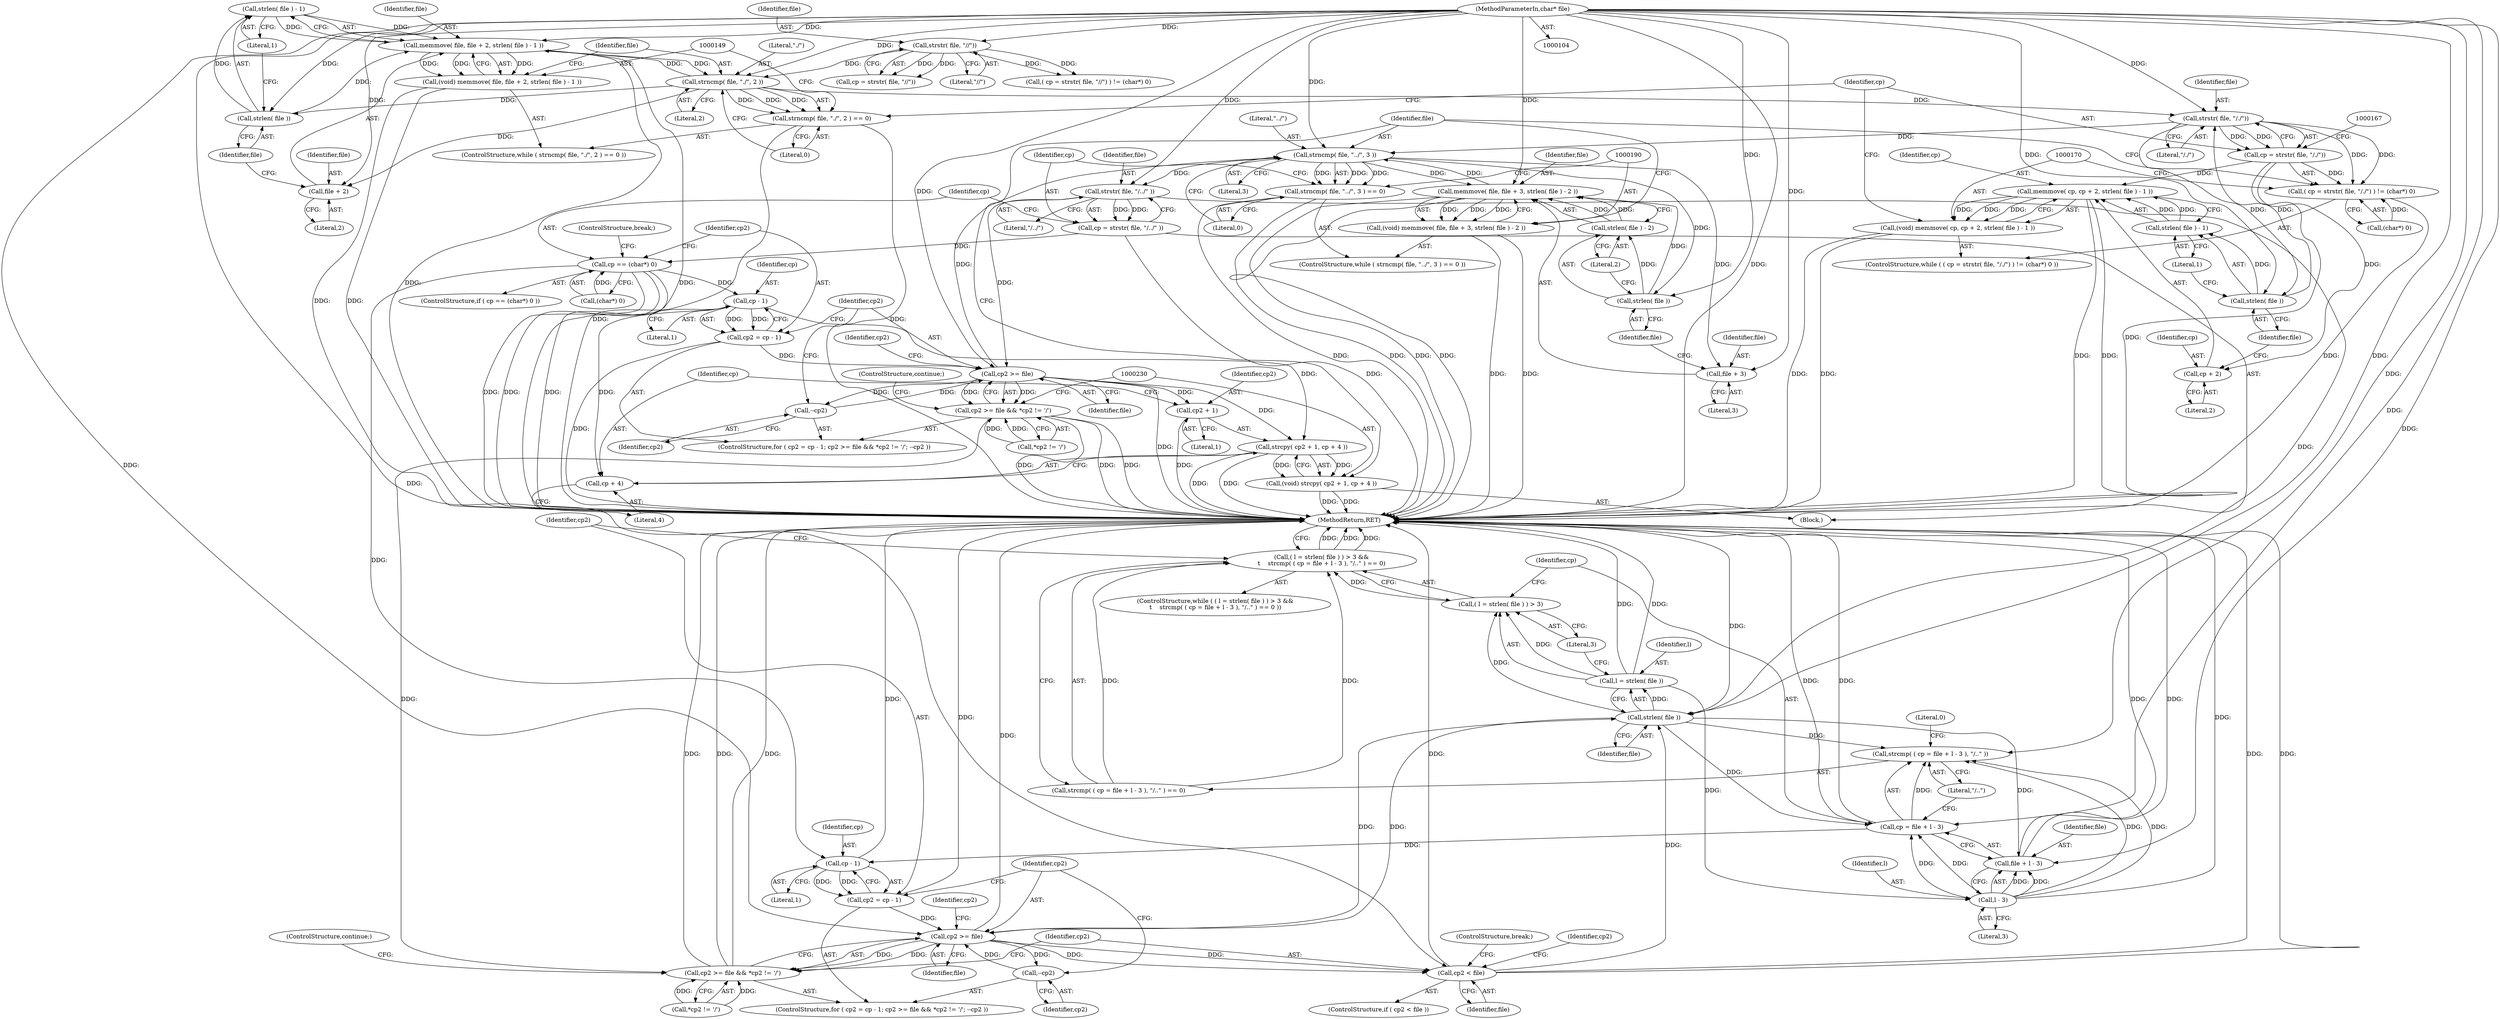 digraph "1_sthttpd_c0dc63a49d8605649f1d8e4a96c9b468b0bff660@API" {
"1000155" [label="(Call,strlen( file ) - 1)"];
"1000156" [label="(Call,strlen( file ))"];
"1000105" [label="(MethodParameterIn,char* file)"];
"1000143" [label="(Call,strncmp( file, \"./\", 2 ))"];
"1000150" [label="(Call,memmove( file, file + 2, strlen( file ) - 1 ))"];
"1000155" [label="(Call,strlen( file ) - 1)"];
"1000114" [label="(Call,strstr( file, \"//\"))"];
"1000142" [label="(Call,strncmp( file, \"./\", 2 ) == 0)"];
"1000152" [label="(Call,file + 2)"];
"1000163" [label="(Call,strstr( file, \"/./\"))"];
"1000160" [label="(Call,( cp = strstr( file, \"/./\") ) != (char*) 0)"];
"1000161" [label="(Call,cp = strstr( file, \"/./\"))"];
"1000171" [label="(Call,memmove( cp, cp + 2, strlen( file ) - 1 ))"];
"1000169" [label="(Call,(void) memmove( cp, cp + 2, strlen( file ) - 1 ))"];
"1000173" [label="(Call,cp + 2)"];
"1000177" [label="(Call,strlen( file ))"];
"1000176" [label="(Call,strlen( file ) - 1)"];
"1000184" [label="(Call,strncmp( file, \"../\", 3 ))"];
"1000183" [label="(Call,strncmp( file, \"../\", 3 ) == 0)"];
"1000191" [label="(Call,memmove( file, file + 3, strlen( file ) - 2 ))"];
"1000189" [label="(Call,(void) memmove( file, file + 3, strlen( file ) - 2 ))"];
"1000193" [label="(Call,file + 3)"];
"1000197" [label="(Call,strlen( file ))"];
"1000196" [label="(Call,strlen( file ) - 2)"];
"1000202" [label="(Call,strstr( file, \"/../\" ))"];
"1000200" [label="(Call,cp = strstr( file, \"/../\" ))"];
"1000206" [label="(Call,cp == (char*) 0)"];
"1000215" [label="(Call,cp - 1)"];
"1000213" [label="(Call,cp2 = cp - 1)"];
"1000219" [label="(Call,cp2 >= file)"];
"1000218" [label="(Call,cp2 >= file && *cp2 != '/')"];
"1000264" [label="(Call,cp2 >= file && *cp2 != '/')"];
"1000226" [label="(Call,--cp2)"];
"1000231" [label="(Call,strcpy( cp2 + 1, cp + 4 ))"];
"1000229" [label="(Call,(void) strcpy( cp2 + 1, cp + 4 ))"];
"1000232" [label="(Call,cp2 + 1)"];
"1000235" [label="(Call,cp + 4)"];
"1000261" [label="(Call,cp - 1)"];
"1000259" [label="(Call,cp2 = cp - 1)"];
"1000265" [label="(Call,cp2 >= file)"];
"1000243" [label="(Call,strlen( file ))"];
"1000240" [label="(Call,( l = strlen( file ) ) > 3)"];
"1000239" [label="(Call,( l = strlen( file ) ) > 3 &&\n\t    strcmp( ( cp = file + l - 3 ), \"/..\" ) == 0)"];
"1000241" [label="(Call,l = strlen( file ))"];
"1000252" [label="(Call,l - 3)"];
"1000247" [label="(Call,strcmp( ( cp = file + l - 3 ), \"/..\" ))"];
"1000248" [label="(Call,cp = file + l - 3)"];
"1000250" [label="(Call,file + l - 3)"];
"1000272" [label="(Call,--cp2)"];
"1000276" [label="(Call,cp2 < file)"];
"1000148" [label="(Call,(void) memmove( file, file + 2, strlen( file ) - 1 ))"];
"1000182" [label="(ControlStructure,while ( strncmp( file, \"../\", 3 ) == 0 ))"];
"1000242" [label="(Identifier,l)"];
"1000243" [label="(Call,strlen( file ))"];
"1000220" [label="(Identifier,cp2)"];
"1000258" [label="(ControlStructure,for ( cp2 = cp - 1; cp2 >= file && *cp2 != '/'; --cp2 ))"];
"1000151" [label="(Identifier,file)"];
"1000186" [label="(Literal,\"../\")"];
"1000232" [label="(Call,cp2 + 1)"];
"1000273" [label="(Identifier,cp2)"];
"1000212" [label="(ControlStructure,for ( cp2 = cp - 1; cp2 >= file && *cp2 != '/'; --cp2 ))"];
"1000270" [label="(Identifier,cp2)"];
"1000277" [label="(Identifier,cp2)"];
"1000141" [label="(ControlStructure,while ( strncmp( file, \"./\", 2 ) == 0 ))"];
"1000213" [label="(Call,cp2 = cp - 1)"];
"1000219" [label="(Call,cp2 >= file)"];
"1000156" [label="(Call,strlen( file ))"];
"1000146" [label="(Literal,2)"];
"1000211" [label="(ControlStructure,break;)"];
"1000178" [label="(Identifier,file)"];
"1000217" [label="(Literal,1)"];
"1000240" [label="(Call,( l = strlen( file ) ) > 3)"];
"1000162" [label="(Identifier,cp)"];
"1000265" [label="(Call,cp2 >= file)"];
"1000228" [label="(ControlStructure,continue;)"];
"1000275" [label="(ControlStructure,if ( cp2 < file ))"];
"1000233" [label="(Identifier,cp2)"];
"1000116" [label="(Literal,\"//\")"];
"1000241" [label="(Call,l = strlen( file ))"];
"1000195" [label="(Literal,3)"];
"1000115" [label="(Identifier,file)"];
"1000154" [label="(Literal,2)"];
"1000179" [label="(Literal,1)"];
"1000176" [label="(Call,strlen( file ) - 1)"];
"1000114" [label="(Call,strstr( file, \"//\"))"];
"1000145" [label="(Literal,\"./\")"];
"1000234" [label="(Literal,1)"];
"1000236" [label="(Identifier,cp)"];
"1000227" [label="(Identifier,cp2)"];
"1000144" [label="(Identifier,file)"];
"1000247" [label="(Call,strcmp( ( cp = file + l - 3 ), \"/..\" ))"];
"1000177" [label="(Call,strlen( file ))"];
"1000143" [label="(Call,strncmp( file, \"./\", 2 ))"];
"1000252" [label="(Call,l - 3)"];
"1000256" [label="(Literal,0)"];
"1000215" [label="(Call,cp - 1)"];
"1000205" [label="(ControlStructure,if ( cp == (char*) 0 ))"];
"1000206" [label="(Call,cp == (char*) 0)"];
"1000248" [label="(Call,cp = file + l - 3)"];
"1000171" [label="(Call,memmove( cp, cp + 2, strlen( file ) - 1 ))"];
"1000189" [label="(Call,(void) memmove( file, file + 3, strlen( file ) - 2 ))"];
"1000251" [label="(Identifier,file)"];
"1000161" [label="(Call,cp = strstr( file, \"/./\"))"];
"1000142" [label="(Call,strncmp( file, \"./\", 2 ) == 0)"];
"1000164" [label="(Identifier,file)"];
"1000160" [label="(Call,( cp = strstr( file, \"/./\") ) != (char*) 0)"];
"1000169" [label="(Call,(void) memmove( cp, cp + 2, strlen( file ) - 1 ))"];
"1000216" [label="(Identifier,cp)"];
"1000200" [label="(Call,cp = strstr( file, \"/../\" ))"];
"1000264" [label="(Call,cp2 >= file && *cp2 != '/')"];
"1000245" [label="(Literal,3)"];
"1000244" [label="(Identifier,file)"];
"1000272" [label="(Call,--cp2)"];
"1000226" [label="(Call,--cp2)"];
"1000263" [label="(Literal,1)"];
"1000192" [label="(Identifier,file)"];
"1000260" [label="(Identifier,cp2)"];
"1000231" [label="(Call,strcpy( cp2 + 1, cp + 4 ))"];
"1000279" [label="(ControlStructure,break;)"];
"1000175" [label="(Literal,2)"];
"1000250" [label="(Call,file + l - 3)"];
"1000224" [label="(Identifier,cp2)"];
"1000222" [label="(Call,*cp2 != '/')"];
"1000249" [label="(Identifier,cp)"];
"1000157" [label="(Identifier,file)"];
"1000155" [label="(Call,strlen( file ) - 1)"];
"1000111" [label="(Call,( cp = strstr( file, \"//\") ) != (char*) 0)"];
"1000204" [label="(Literal,\"/../\")"];
"1000148" [label="(Call,(void) memmove( file, file + 2, strlen( file ) - 1 ))"];
"1000147" [label="(Literal,0)"];
"1000183" [label="(Call,strncmp( file, \"../\", 3 ) == 0)"];
"1000153" [label="(Identifier,file)"];
"1000282" [label="(Identifier,cp2)"];
"1000253" [label="(Identifier,l)"];
"1000268" [label="(Call,*cp2 != '/')"];
"1000274" [label="(ControlStructure,continue;)"];
"1000152" [label="(Call,file + 2)"];
"1000174" [label="(Identifier,cp)"];
"1000276" [label="(Call,cp2 < file)"];
"1000150" [label="(Call,memmove( file, file + 2, strlen( file ) - 1 ))"];
"1000105" [label="(MethodParameterIn,char* file)"];
"1000259" [label="(Call,cp2 = cp - 1)"];
"1000158" [label="(Literal,1)"];
"1000208" [label="(Call,(char*) 0)"];
"1000262" [label="(Identifier,cp)"];
"1000254" [label="(Literal,3)"];
"1000278" [label="(Identifier,file)"];
"1000197" [label="(Call,strlen( file ))"];
"1000166" [label="(Call,(char*) 0)"];
"1000188" [label="(Literal,0)"];
"1000198" [label="(Identifier,file)"];
"1000196" [label="(Call,strlen( file ) - 2)"];
"1000221" [label="(Identifier,file)"];
"1000267" [label="(Identifier,file)"];
"1000246" [label="(Call,strcmp( ( cp = file + l - 3 ), \"/..\" ) == 0)"];
"1000191" [label="(Call,memmove( file, file + 3, strlen( file ) - 2 ))"];
"1000194" [label="(Identifier,file)"];
"1000284" [label="(MethodReturn,RET)"];
"1000165" [label="(Literal,\"/./\")"];
"1000184" [label="(Call,strncmp( file, \"../\", 3 ))"];
"1000214" [label="(Identifier,cp2)"];
"1000203" [label="(Identifier,file)"];
"1000237" [label="(Literal,4)"];
"1000229" [label="(Call,(void) strcpy( cp2 + 1, cp + 4 ))"];
"1000266" [label="(Identifier,cp2)"];
"1000207" [label="(Identifier,cp)"];
"1000159" [label="(ControlStructure,while ( ( cp = strstr( file, \"/./\") ) != (char*) 0 ))"];
"1000187" [label="(Literal,3)"];
"1000112" [label="(Call,cp = strstr( file, \"//\"))"];
"1000255" [label="(Literal,\"/..\")"];
"1000163" [label="(Call,strstr( file, \"/./\"))"];
"1000235" [label="(Call,cp + 4)"];
"1000202" [label="(Call,strstr( file, \"/../\" ))"];
"1000238" [label="(ControlStructure,while ( ( l = strlen( file ) ) > 3 &&\n\t    strcmp( ( cp = file + l - 3 ), \"/..\" ) == 0 ))"];
"1000201" [label="(Identifier,cp)"];
"1000261" [label="(Call,cp - 1)"];
"1000173" [label="(Call,cp + 2)"];
"1000218" [label="(Call,cp2 >= file && *cp2 != '/')"];
"1000172" [label="(Identifier,cp)"];
"1000185" [label="(Identifier,file)"];
"1000199" [label="(Literal,2)"];
"1000193" [label="(Call,file + 3)"];
"1000239" [label="(Call,( l = strlen( file ) ) > 3 &&\n\t    strcmp( ( cp = file + l - 3 ), \"/..\" ) == 0)"];
"1000181" [label="(Block,)"];
"1000155" -> "1000150"  [label="AST: "];
"1000155" -> "1000158"  [label="CFG: "];
"1000156" -> "1000155"  [label="AST: "];
"1000158" -> "1000155"  [label="AST: "];
"1000150" -> "1000155"  [label="CFG: "];
"1000155" -> "1000150"  [label="DDG: "];
"1000155" -> "1000150"  [label="DDG: "];
"1000156" -> "1000155"  [label="DDG: "];
"1000156" -> "1000157"  [label="CFG: "];
"1000157" -> "1000156"  [label="AST: "];
"1000158" -> "1000156"  [label="CFG: "];
"1000156" -> "1000150"  [label="DDG: "];
"1000105" -> "1000156"  [label="DDG: "];
"1000143" -> "1000156"  [label="DDG: "];
"1000105" -> "1000104"  [label="AST: "];
"1000105" -> "1000284"  [label="DDG: "];
"1000105" -> "1000114"  [label="DDG: "];
"1000105" -> "1000143"  [label="DDG: "];
"1000105" -> "1000150"  [label="DDG: "];
"1000105" -> "1000152"  [label="DDG: "];
"1000105" -> "1000163"  [label="DDG: "];
"1000105" -> "1000177"  [label="DDG: "];
"1000105" -> "1000184"  [label="DDG: "];
"1000105" -> "1000191"  [label="DDG: "];
"1000105" -> "1000193"  [label="DDG: "];
"1000105" -> "1000197"  [label="DDG: "];
"1000105" -> "1000202"  [label="DDG: "];
"1000105" -> "1000219"  [label="DDG: "];
"1000105" -> "1000243"  [label="DDG: "];
"1000105" -> "1000247"  [label="DDG: "];
"1000105" -> "1000248"  [label="DDG: "];
"1000105" -> "1000250"  [label="DDG: "];
"1000105" -> "1000265"  [label="DDG: "];
"1000105" -> "1000276"  [label="DDG: "];
"1000143" -> "1000142"  [label="AST: "];
"1000143" -> "1000146"  [label="CFG: "];
"1000144" -> "1000143"  [label="AST: "];
"1000145" -> "1000143"  [label="AST: "];
"1000146" -> "1000143"  [label="AST: "];
"1000147" -> "1000143"  [label="CFG: "];
"1000143" -> "1000142"  [label="DDG: "];
"1000143" -> "1000142"  [label="DDG: "];
"1000143" -> "1000142"  [label="DDG: "];
"1000150" -> "1000143"  [label="DDG: "];
"1000114" -> "1000143"  [label="DDG: "];
"1000143" -> "1000150"  [label="DDG: "];
"1000143" -> "1000152"  [label="DDG: "];
"1000143" -> "1000163"  [label="DDG: "];
"1000150" -> "1000148"  [label="AST: "];
"1000151" -> "1000150"  [label="AST: "];
"1000152" -> "1000150"  [label="AST: "];
"1000148" -> "1000150"  [label="CFG: "];
"1000150" -> "1000284"  [label="DDG: "];
"1000150" -> "1000284"  [label="DDG: "];
"1000150" -> "1000148"  [label="DDG: "];
"1000150" -> "1000148"  [label="DDG: "];
"1000150" -> "1000148"  [label="DDG: "];
"1000114" -> "1000112"  [label="AST: "];
"1000114" -> "1000116"  [label="CFG: "];
"1000115" -> "1000114"  [label="AST: "];
"1000116" -> "1000114"  [label="AST: "];
"1000112" -> "1000114"  [label="CFG: "];
"1000114" -> "1000111"  [label="DDG: "];
"1000114" -> "1000111"  [label="DDG: "];
"1000114" -> "1000112"  [label="DDG: "];
"1000114" -> "1000112"  [label="DDG: "];
"1000142" -> "1000141"  [label="AST: "];
"1000142" -> "1000147"  [label="CFG: "];
"1000147" -> "1000142"  [label="AST: "];
"1000149" -> "1000142"  [label="CFG: "];
"1000162" -> "1000142"  [label="CFG: "];
"1000142" -> "1000284"  [label="DDG: "];
"1000142" -> "1000284"  [label="DDG: "];
"1000152" -> "1000154"  [label="CFG: "];
"1000153" -> "1000152"  [label="AST: "];
"1000154" -> "1000152"  [label="AST: "];
"1000157" -> "1000152"  [label="CFG: "];
"1000163" -> "1000161"  [label="AST: "];
"1000163" -> "1000165"  [label="CFG: "];
"1000164" -> "1000163"  [label="AST: "];
"1000165" -> "1000163"  [label="AST: "];
"1000161" -> "1000163"  [label="CFG: "];
"1000163" -> "1000160"  [label="DDG: "];
"1000163" -> "1000160"  [label="DDG: "];
"1000163" -> "1000161"  [label="DDG: "];
"1000163" -> "1000161"  [label="DDG: "];
"1000177" -> "1000163"  [label="DDG: "];
"1000163" -> "1000177"  [label="DDG: "];
"1000163" -> "1000184"  [label="DDG: "];
"1000160" -> "1000159"  [label="AST: "];
"1000160" -> "1000166"  [label="CFG: "];
"1000161" -> "1000160"  [label="AST: "];
"1000166" -> "1000160"  [label="AST: "];
"1000170" -> "1000160"  [label="CFG: "];
"1000185" -> "1000160"  [label="CFG: "];
"1000160" -> "1000284"  [label="DDG: "];
"1000161" -> "1000160"  [label="DDG: "];
"1000166" -> "1000160"  [label="DDG: "];
"1000162" -> "1000161"  [label="AST: "];
"1000167" -> "1000161"  [label="CFG: "];
"1000161" -> "1000284"  [label="DDG: "];
"1000161" -> "1000171"  [label="DDG: "];
"1000161" -> "1000173"  [label="DDG: "];
"1000171" -> "1000169"  [label="AST: "];
"1000171" -> "1000176"  [label="CFG: "];
"1000172" -> "1000171"  [label="AST: "];
"1000173" -> "1000171"  [label="AST: "];
"1000176" -> "1000171"  [label="AST: "];
"1000169" -> "1000171"  [label="CFG: "];
"1000171" -> "1000284"  [label="DDG: "];
"1000171" -> "1000284"  [label="DDG: "];
"1000171" -> "1000169"  [label="DDG: "];
"1000171" -> "1000169"  [label="DDG: "];
"1000171" -> "1000169"  [label="DDG: "];
"1000176" -> "1000171"  [label="DDG: "];
"1000176" -> "1000171"  [label="DDG: "];
"1000169" -> "1000159"  [label="AST: "];
"1000170" -> "1000169"  [label="AST: "];
"1000162" -> "1000169"  [label="CFG: "];
"1000169" -> "1000284"  [label="DDG: "];
"1000169" -> "1000284"  [label="DDG: "];
"1000173" -> "1000175"  [label="CFG: "];
"1000174" -> "1000173"  [label="AST: "];
"1000175" -> "1000173"  [label="AST: "];
"1000178" -> "1000173"  [label="CFG: "];
"1000177" -> "1000176"  [label="AST: "];
"1000177" -> "1000178"  [label="CFG: "];
"1000178" -> "1000177"  [label="AST: "];
"1000179" -> "1000177"  [label="CFG: "];
"1000177" -> "1000176"  [label="DDG: "];
"1000176" -> "1000179"  [label="CFG: "];
"1000179" -> "1000176"  [label="AST: "];
"1000184" -> "1000183"  [label="AST: "];
"1000184" -> "1000187"  [label="CFG: "];
"1000185" -> "1000184"  [label="AST: "];
"1000186" -> "1000184"  [label="AST: "];
"1000187" -> "1000184"  [label="AST: "];
"1000188" -> "1000184"  [label="CFG: "];
"1000184" -> "1000183"  [label="DDG: "];
"1000184" -> "1000183"  [label="DDG: "];
"1000184" -> "1000183"  [label="DDG: "];
"1000219" -> "1000184"  [label="DDG: "];
"1000191" -> "1000184"  [label="DDG: "];
"1000184" -> "1000191"  [label="DDG: "];
"1000184" -> "1000193"  [label="DDG: "];
"1000184" -> "1000197"  [label="DDG: "];
"1000184" -> "1000202"  [label="DDG: "];
"1000183" -> "1000182"  [label="AST: "];
"1000183" -> "1000188"  [label="CFG: "];
"1000188" -> "1000183"  [label="AST: "];
"1000190" -> "1000183"  [label="CFG: "];
"1000201" -> "1000183"  [label="CFG: "];
"1000183" -> "1000284"  [label="DDG: "];
"1000183" -> "1000284"  [label="DDG: "];
"1000191" -> "1000189"  [label="AST: "];
"1000191" -> "1000196"  [label="CFG: "];
"1000192" -> "1000191"  [label="AST: "];
"1000193" -> "1000191"  [label="AST: "];
"1000196" -> "1000191"  [label="AST: "];
"1000189" -> "1000191"  [label="CFG: "];
"1000191" -> "1000284"  [label="DDG: "];
"1000191" -> "1000284"  [label="DDG: "];
"1000191" -> "1000189"  [label="DDG: "];
"1000191" -> "1000189"  [label="DDG: "];
"1000191" -> "1000189"  [label="DDG: "];
"1000197" -> "1000191"  [label="DDG: "];
"1000196" -> "1000191"  [label="DDG: "];
"1000196" -> "1000191"  [label="DDG: "];
"1000189" -> "1000182"  [label="AST: "];
"1000190" -> "1000189"  [label="AST: "];
"1000185" -> "1000189"  [label="CFG: "];
"1000189" -> "1000284"  [label="DDG: "];
"1000189" -> "1000284"  [label="DDG: "];
"1000193" -> "1000195"  [label="CFG: "];
"1000194" -> "1000193"  [label="AST: "];
"1000195" -> "1000193"  [label="AST: "];
"1000198" -> "1000193"  [label="CFG: "];
"1000197" -> "1000196"  [label="AST: "];
"1000197" -> "1000198"  [label="CFG: "];
"1000198" -> "1000197"  [label="AST: "];
"1000199" -> "1000197"  [label="CFG: "];
"1000197" -> "1000196"  [label="DDG: "];
"1000196" -> "1000199"  [label="CFG: "];
"1000199" -> "1000196"  [label="AST: "];
"1000202" -> "1000200"  [label="AST: "];
"1000202" -> "1000204"  [label="CFG: "];
"1000203" -> "1000202"  [label="AST: "];
"1000204" -> "1000202"  [label="AST: "];
"1000200" -> "1000202"  [label="CFG: "];
"1000202" -> "1000200"  [label="DDG: "];
"1000202" -> "1000200"  [label="DDG: "];
"1000202" -> "1000219"  [label="DDG: "];
"1000202" -> "1000243"  [label="DDG: "];
"1000200" -> "1000181"  [label="AST: "];
"1000201" -> "1000200"  [label="AST: "];
"1000207" -> "1000200"  [label="CFG: "];
"1000200" -> "1000284"  [label="DDG: "];
"1000200" -> "1000206"  [label="DDG: "];
"1000206" -> "1000205"  [label="AST: "];
"1000206" -> "1000208"  [label="CFG: "];
"1000207" -> "1000206"  [label="AST: "];
"1000208" -> "1000206"  [label="AST: "];
"1000211" -> "1000206"  [label="CFG: "];
"1000214" -> "1000206"  [label="CFG: "];
"1000206" -> "1000284"  [label="DDG: "];
"1000206" -> "1000284"  [label="DDG: "];
"1000206" -> "1000284"  [label="DDG: "];
"1000208" -> "1000206"  [label="DDG: "];
"1000206" -> "1000215"  [label="DDG: "];
"1000206" -> "1000261"  [label="DDG: "];
"1000215" -> "1000213"  [label="AST: "];
"1000215" -> "1000217"  [label="CFG: "];
"1000216" -> "1000215"  [label="AST: "];
"1000217" -> "1000215"  [label="AST: "];
"1000213" -> "1000215"  [label="CFG: "];
"1000215" -> "1000213"  [label="DDG: "];
"1000215" -> "1000213"  [label="DDG: "];
"1000215" -> "1000231"  [label="DDG: "];
"1000215" -> "1000235"  [label="DDG: "];
"1000213" -> "1000212"  [label="AST: "];
"1000214" -> "1000213"  [label="AST: "];
"1000220" -> "1000213"  [label="CFG: "];
"1000213" -> "1000284"  [label="DDG: "];
"1000213" -> "1000219"  [label="DDG: "];
"1000219" -> "1000218"  [label="AST: "];
"1000219" -> "1000221"  [label="CFG: "];
"1000220" -> "1000219"  [label="AST: "];
"1000221" -> "1000219"  [label="AST: "];
"1000224" -> "1000219"  [label="CFG: "];
"1000218" -> "1000219"  [label="CFG: "];
"1000219" -> "1000284"  [label="DDG: "];
"1000219" -> "1000218"  [label="DDG: "];
"1000219" -> "1000218"  [label="DDG: "];
"1000226" -> "1000219"  [label="DDG: "];
"1000219" -> "1000226"  [label="DDG: "];
"1000219" -> "1000231"  [label="DDG: "];
"1000219" -> "1000232"  [label="DDG: "];
"1000218" -> "1000212"  [label="AST: "];
"1000218" -> "1000222"  [label="CFG: "];
"1000222" -> "1000218"  [label="AST: "];
"1000228" -> "1000218"  [label="CFG: "];
"1000230" -> "1000218"  [label="CFG: "];
"1000218" -> "1000284"  [label="DDG: "];
"1000218" -> "1000284"  [label="DDG: "];
"1000218" -> "1000284"  [label="DDG: "];
"1000222" -> "1000218"  [label="DDG: "];
"1000222" -> "1000218"  [label="DDG: "];
"1000218" -> "1000264"  [label="DDG: "];
"1000264" -> "1000258"  [label="AST: "];
"1000264" -> "1000265"  [label="CFG: "];
"1000264" -> "1000268"  [label="CFG: "];
"1000265" -> "1000264"  [label="AST: "];
"1000268" -> "1000264"  [label="AST: "];
"1000274" -> "1000264"  [label="CFG: "];
"1000277" -> "1000264"  [label="CFG: "];
"1000264" -> "1000284"  [label="DDG: "];
"1000264" -> "1000284"  [label="DDG: "];
"1000264" -> "1000284"  [label="DDG: "];
"1000265" -> "1000264"  [label="DDG: "];
"1000265" -> "1000264"  [label="DDG: "];
"1000268" -> "1000264"  [label="DDG: "];
"1000268" -> "1000264"  [label="DDG: "];
"1000226" -> "1000212"  [label="AST: "];
"1000226" -> "1000227"  [label="CFG: "];
"1000227" -> "1000226"  [label="AST: "];
"1000220" -> "1000226"  [label="CFG: "];
"1000231" -> "1000229"  [label="AST: "];
"1000231" -> "1000235"  [label="CFG: "];
"1000232" -> "1000231"  [label="AST: "];
"1000235" -> "1000231"  [label="AST: "];
"1000229" -> "1000231"  [label="CFG: "];
"1000231" -> "1000284"  [label="DDG: "];
"1000231" -> "1000284"  [label="DDG: "];
"1000231" -> "1000229"  [label="DDG: "];
"1000231" -> "1000229"  [label="DDG: "];
"1000229" -> "1000181"  [label="AST: "];
"1000230" -> "1000229"  [label="AST: "];
"1000185" -> "1000229"  [label="CFG: "];
"1000229" -> "1000284"  [label="DDG: "];
"1000229" -> "1000284"  [label="DDG: "];
"1000232" -> "1000234"  [label="CFG: "];
"1000233" -> "1000232"  [label="AST: "];
"1000234" -> "1000232"  [label="AST: "];
"1000236" -> "1000232"  [label="CFG: "];
"1000232" -> "1000284"  [label="DDG: "];
"1000235" -> "1000237"  [label="CFG: "];
"1000236" -> "1000235"  [label="AST: "];
"1000237" -> "1000235"  [label="AST: "];
"1000261" -> "1000259"  [label="AST: "];
"1000261" -> "1000263"  [label="CFG: "];
"1000262" -> "1000261"  [label="AST: "];
"1000263" -> "1000261"  [label="AST: "];
"1000259" -> "1000261"  [label="CFG: "];
"1000261" -> "1000284"  [label="DDG: "];
"1000261" -> "1000259"  [label="DDG: "];
"1000261" -> "1000259"  [label="DDG: "];
"1000248" -> "1000261"  [label="DDG: "];
"1000259" -> "1000258"  [label="AST: "];
"1000260" -> "1000259"  [label="AST: "];
"1000266" -> "1000259"  [label="CFG: "];
"1000259" -> "1000284"  [label="DDG: "];
"1000259" -> "1000265"  [label="DDG: "];
"1000265" -> "1000267"  [label="CFG: "];
"1000266" -> "1000265"  [label="AST: "];
"1000267" -> "1000265"  [label="AST: "];
"1000270" -> "1000265"  [label="CFG: "];
"1000265" -> "1000284"  [label="DDG: "];
"1000265" -> "1000243"  [label="DDG: "];
"1000272" -> "1000265"  [label="DDG: "];
"1000243" -> "1000265"  [label="DDG: "];
"1000265" -> "1000272"  [label="DDG: "];
"1000265" -> "1000276"  [label="DDG: "];
"1000265" -> "1000276"  [label="DDG: "];
"1000243" -> "1000241"  [label="AST: "];
"1000243" -> "1000244"  [label="CFG: "];
"1000244" -> "1000243"  [label="AST: "];
"1000241" -> "1000243"  [label="CFG: "];
"1000243" -> "1000284"  [label="DDG: "];
"1000243" -> "1000240"  [label="DDG: "];
"1000243" -> "1000241"  [label="DDG: "];
"1000276" -> "1000243"  [label="DDG: "];
"1000243" -> "1000247"  [label="DDG: "];
"1000243" -> "1000248"  [label="DDG: "];
"1000243" -> "1000250"  [label="DDG: "];
"1000240" -> "1000239"  [label="AST: "];
"1000240" -> "1000245"  [label="CFG: "];
"1000241" -> "1000240"  [label="AST: "];
"1000245" -> "1000240"  [label="AST: "];
"1000249" -> "1000240"  [label="CFG: "];
"1000239" -> "1000240"  [label="CFG: "];
"1000240" -> "1000239"  [label="DDG: "];
"1000241" -> "1000240"  [label="DDG: "];
"1000239" -> "1000238"  [label="AST: "];
"1000239" -> "1000246"  [label="CFG: "];
"1000246" -> "1000239"  [label="AST: "];
"1000260" -> "1000239"  [label="CFG: "];
"1000284" -> "1000239"  [label="CFG: "];
"1000239" -> "1000284"  [label="DDG: "];
"1000239" -> "1000284"  [label="DDG: "];
"1000239" -> "1000284"  [label="DDG: "];
"1000246" -> "1000239"  [label="DDG: "];
"1000246" -> "1000239"  [label="DDG: "];
"1000242" -> "1000241"  [label="AST: "];
"1000245" -> "1000241"  [label="CFG: "];
"1000241" -> "1000284"  [label="DDG: "];
"1000241" -> "1000284"  [label="DDG: "];
"1000241" -> "1000252"  [label="DDG: "];
"1000252" -> "1000250"  [label="AST: "];
"1000252" -> "1000254"  [label="CFG: "];
"1000253" -> "1000252"  [label="AST: "];
"1000254" -> "1000252"  [label="AST: "];
"1000250" -> "1000252"  [label="CFG: "];
"1000252" -> "1000284"  [label="DDG: "];
"1000252" -> "1000247"  [label="DDG: "];
"1000252" -> "1000247"  [label="DDG: "];
"1000252" -> "1000248"  [label="DDG: "];
"1000252" -> "1000248"  [label="DDG: "];
"1000252" -> "1000250"  [label="DDG: "];
"1000252" -> "1000250"  [label="DDG: "];
"1000247" -> "1000246"  [label="AST: "];
"1000247" -> "1000255"  [label="CFG: "];
"1000248" -> "1000247"  [label="AST: "];
"1000255" -> "1000247"  [label="AST: "];
"1000256" -> "1000247"  [label="CFG: "];
"1000248" -> "1000247"  [label="DDG: "];
"1000248" -> "1000250"  [label="CFG: "];
"1000249" -> "1000248"  [label="AST: "];
"1000250" -> "1000248"  [label="AST: "];
"1000255" -> "1000248"  [label="CFG: "];
"1000248" -> "1000284"  [label="DDG: "];
"1000248" -> "1000284"  [label="DDG: "];
"1000251" -> "1000250"  [label="AST: "];
"1000250" -> "1000284"  [label="DDG: "];
"1000250" -> "1000284"  [label="DDG: "];
"1000272" -> "1000258"  [label="AST: "];
"1000272" -> "1000273"  [label="CFG: "];
"1000273" -> "1000272"  [label="AST: "];
"1000266" -> "1000272"  [label="CFG: "];
"1000276" -> "1000275"  [label="AST: "];
"1000276" -> "1000278"  [label="CFG: "];
"1000277" -> "1000276"  [label="AST: "];
"1000278" -> "1000276"  [label="AST: "];
"1000279" -> "1000276"  [label="CFG: "];
"1000282" -> "1000276"  [label="CFG: "];
"1000276" -> "1000284"  [label="DDG: "];
"1000276" -> "1000284"  [label="DDG: "];
"1000276" -> "1000284"  [label="DDG: "];
"1000148" -> "1000141"  [label="AST: "];
"1000149" -> "1000148"  [label="AST: "];
"1000144" -> "1000148"  [label="CFG: "];
"1000148" -> "1000284"  [label="DDG: "];
"1000148" -> "1000284"  [label="DDG: "];
}
